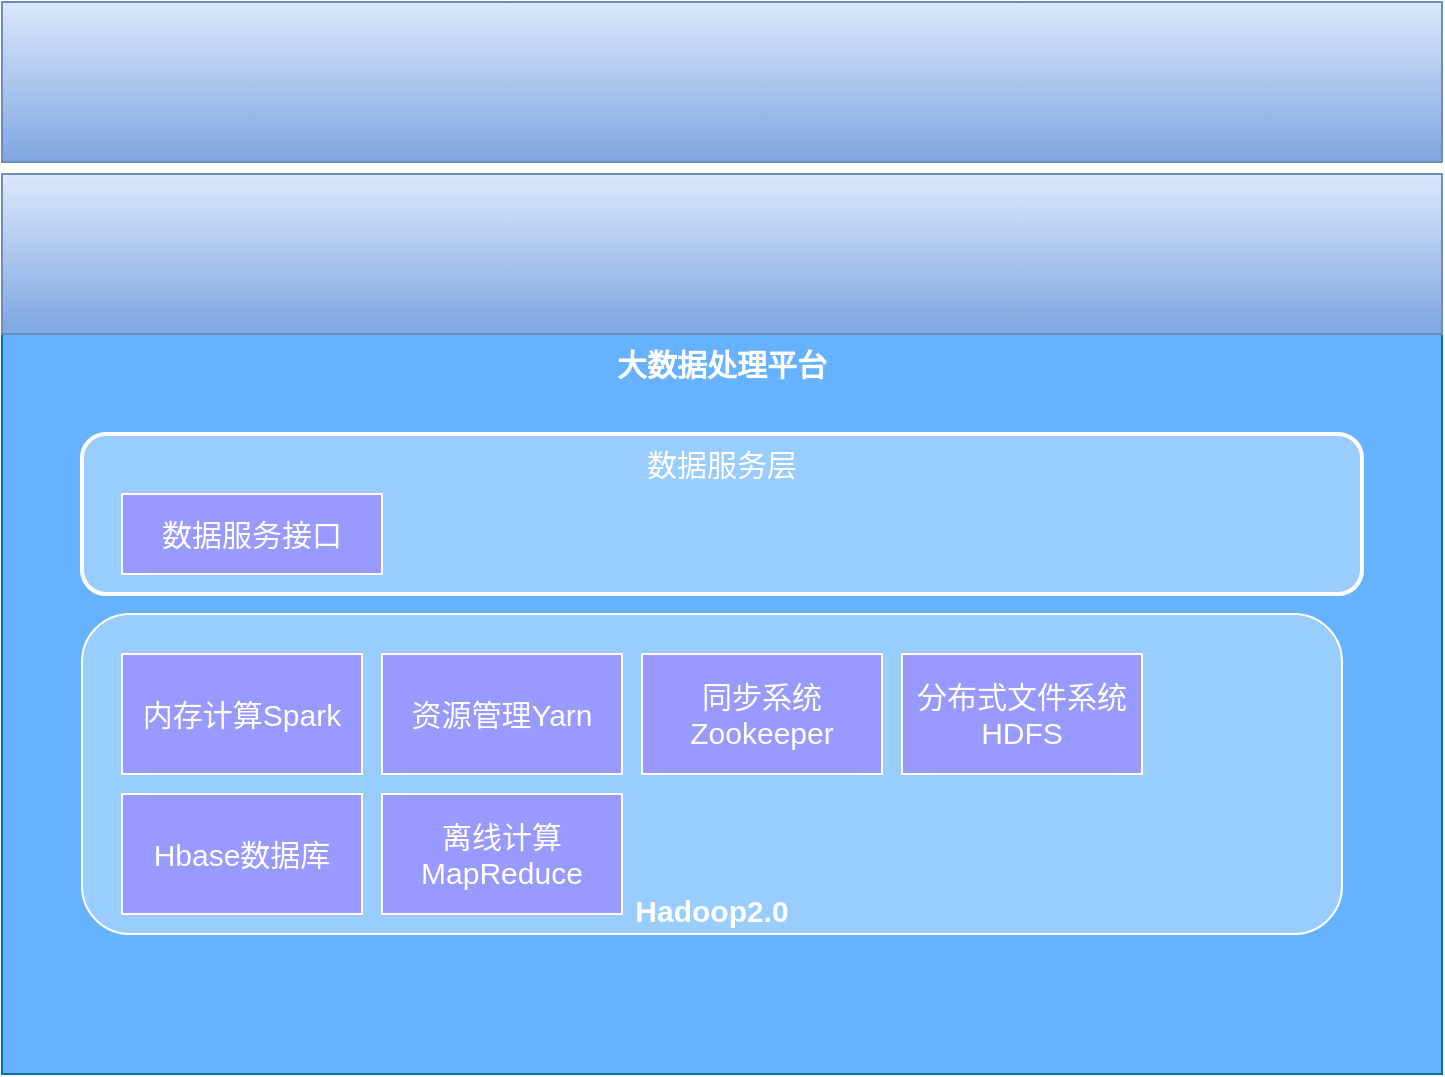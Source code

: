 <mxfile version="10.4.4" type="github"><diagram id="N669hyeQWtw_k86e1Jij" name="第 1 页"><mxGraphModel dx="1394" dy="776" grid="1" gridSize="10" guides="1" tooltips="1" connect="1" arrows="1" fold="1" page="1" pageScale="1" pageWidth="827" pageHeight="1169" math="0" shadow="0"><root><mxCell id="rqfmqaEmhgKmpqaBWdmK-0"/><mxCell id="rqfmqaEmhgKmpqaBWdmK-1" parent="rqfmqaEmhgKmpqaBWdmK-0"/><mxCell id="Qf5L-Yd0A3xraRjemTQe-1" value="大数据处理平台" style="rounded=0;whiteSpace=wrap;html=1;glass=0;comic=0;shadow=0;verticalAlign=top;fontStyle=1;fontSize=15;fillColor=#66B2FF;strokeColor=#006EAF;fontColor=#ffffff;" vertex="1" parent="rqfmqaEmhgKmpqaBWdmK-1"><mxGeometry x="60" y="750" width="720" height="370" as="geometry"/></mxCell><mxCell id="Qf5L-Yd0A3xraRjemTQe-2" value="数据服务层" style="rounded=1;whiteSpace=wrap;html=1;shadow=0;glass=0;comic=0;fontSize=15;verticalAlign=top;fillColor=#99CCFF;fontColor=#FFFFFF;labelBorderColor=none;strokeColor=#FFFFFF;perimeterSpacing=0;strokeWidth=2;" vertex="1" parent="rqfmqaEmhgKmpqaBWdmK-1"><mxGeometry x="100" y="800" width="640" height="80" as="geometry"/></mxCell><mxCell id="Qf5L-Yd0A3xraRjemTQe-3" value="Hadoop2.0" style="rounded=1;whiteSpace=wrap;html=1;shadow=0;glass=0;comic=0;fontSize=15;fontStyle=1;verticalAlign=bottom;fillColor=#99CCFF;fontColor=#FFFFFF;strokeColor=#FFFFFF;" vertex="1" parent="rqfmqaEmhgKmpqaBWdmK-1"><mxGeometry x="100" y="890" width="630" height="160" as="geometry"/></mxCell><mxCell id="Qf5L-Yd0A3xraRjemTQe-4" value="内存计算Spark" style="rounded=0;whiteSpace=wrap;html=1;shadow=0;glass=0;comic=0;fillColor=#9999FF;fontSize=15;fontColor=#FFFFFF;strokeColor=#FFFFFF;" vertex="1" parent="rqfmqaEmhgKmpqaBWdmK-1"><mxGeometry x="120" y="910" width="120" height="60" as="geometry"/></mxCell><mxCell id="Qf5L-Yd0A3xraRjemTQe-5" value="资源管理Yarn" style="rounded=0;whiteSpace=wrap;html=1;shadow=0;glass=0;comic=0;fillColor=#9999FF;fontSize=15;fontColor=#FFFFFF;strokeColor=#FFFFFF;" vertex="1" parent="rqfmqaEmhgKmpqaBWdmK-1"><mxGeometry x="250" y="910" width="120" height="60" as="geometry"/></mxCell><mxCell id="Qf5L-Yd0A3xraRjemTQe-6" value="同步系统Zookeeper" style="rounded=0;whiteSpace=wrap;html=1;shadow=0;glass=0;comic=0;fillColor=#9999FF;fontSize=15;strokeColor=#FFFFFF;fontColor=#FFFFFF;" vertex="1" parent="rqfmqaEmhgKmpqaBWdmK-1"><mxGeometry x="380" y="910" width="120" height="60" as="geometry"/></mxCell><mxCell id="Qf5L-Yd0A3xraRjemTQe-7" value="分布式文件系统HDFS" style="rounded=0;whiteSpace=wrap;html=1;shadow=0;glass=0;comic=0;fillColor=#9999FF;fontSize=15;strokeColor=#FFFFFF;fontColor=#FFFFFF;" vertex="1" parent="rqfmqaEmhgKmpqaBWdmK-1"><mxGeometry x="510" y="910" width="120" height="60" as="geometry"/></mxCell><mxCell id="Qf5L-Yd0A3xraRjemTQe-8" value="Hbase数据库" style="rounded=0;whiteSpace=wrap;html=1;shadow=0;glass=0;comic=0;fillColor=#9999FF;fontSize=15;fontColor=#FFFFFF;strokeColor=#FFFFFF;" vertex="1" parent="rqfmqaEmhgKmpqaBWdmK-1"><mxGeometry x="120" y="980" width="120" height="60" as="geometry"/></mxCell><mxCell id="Qf5L-Yd0A3xraRjemTQe-9" value="" style="rounded=0;whiteSpace=wrap;html=1;shadow=0;glass=0;comic=0;fillColor=#dae8fc;fontSize=15;strokeColor=#6c8ebf;gradientColor=#7ea6e0;" vertex="1" parent="rqfmqaEmhgKmpqaBWdmK-1"><mxGeometry x="60" y="670" width="720" height="80" as="geometry"/></mxCell><mxCell id="Qf5L-Yd0A3xraRjemTQe-10" value="数据服务接口" style="rounded=0;whiteSpace=wrap;html=1;shadow=0;glass=0;comic=0;fontSize=15;strokeColor=#FFFFFF;fillColor=#9999FF;fontColor=#FFFFFF;" vertex="1" parent="rqfmqaEmhgKmpqaBWdmK-1"><mxGeometry x="120" y="830" width="130" height="40" as="geometry"/></mxCell><mxCell id="Qf5L-Yd0A3xraRjemTQe-11" value="离线计算MapReduce" style="rounded=0;whiteSpace=wrap;html=1;shadow=0;glass=0;comic=0;fillColor=#9999FF;fontSize=15;fontColor=#FFFFFF;strokeColor=#FFFFFF;" vertex="1" parent="rqfmqaEmhgKmpqaBWdmK-1"><mxGeometry x="250" y="980" width="120" height="60" as="geometry"/></mxCell><mxCell id="Qf5L-Yd0A3xraRjemTQe-12" value="" style="rounded=0;whiteSpace=wrap;html=1;shadow=0;glass=0;comic=0;fillColor=#dae8fc;fontSize=15;strokeColor=#6c8ebf;gradientColor=#7ea6e0;" vertex="1" parent="rqfmqaEmhgKmpqaBWdmK-1"><mxGeometry x="60" y="584" width="720" height="80" as="geometry"/></mxCell></root></mxGraphModel></diagram></mxfile>
